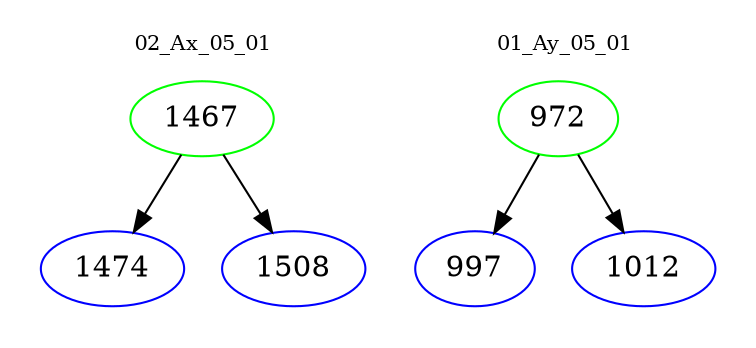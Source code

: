 digraph{
subgraph cluster_0 {
color = white
label = "02_Ax_05_01";
fontsize=10;
T0_1467 [label="1467", color="green"]
T0_1467 -> T0_1474 [color="black"]
T0_1474 [label="1474", color="blue"]
T0_1467 -> T0_1508 [color="black"]
T0_1508 [label="1508", color="blue"]
}
subgraph cluster_1 {
color = white
label = "01_Ay_05_01";
fontsize=10;
T1_972 [label="972", color="green"]
T1_972 -> T1_997 [color="black"]
T1_997 [label="997", color="blue"]
T1_972 -> T1_1012 [color="black"]
T1_1012 [label="1012", color="blue"]
}
}
